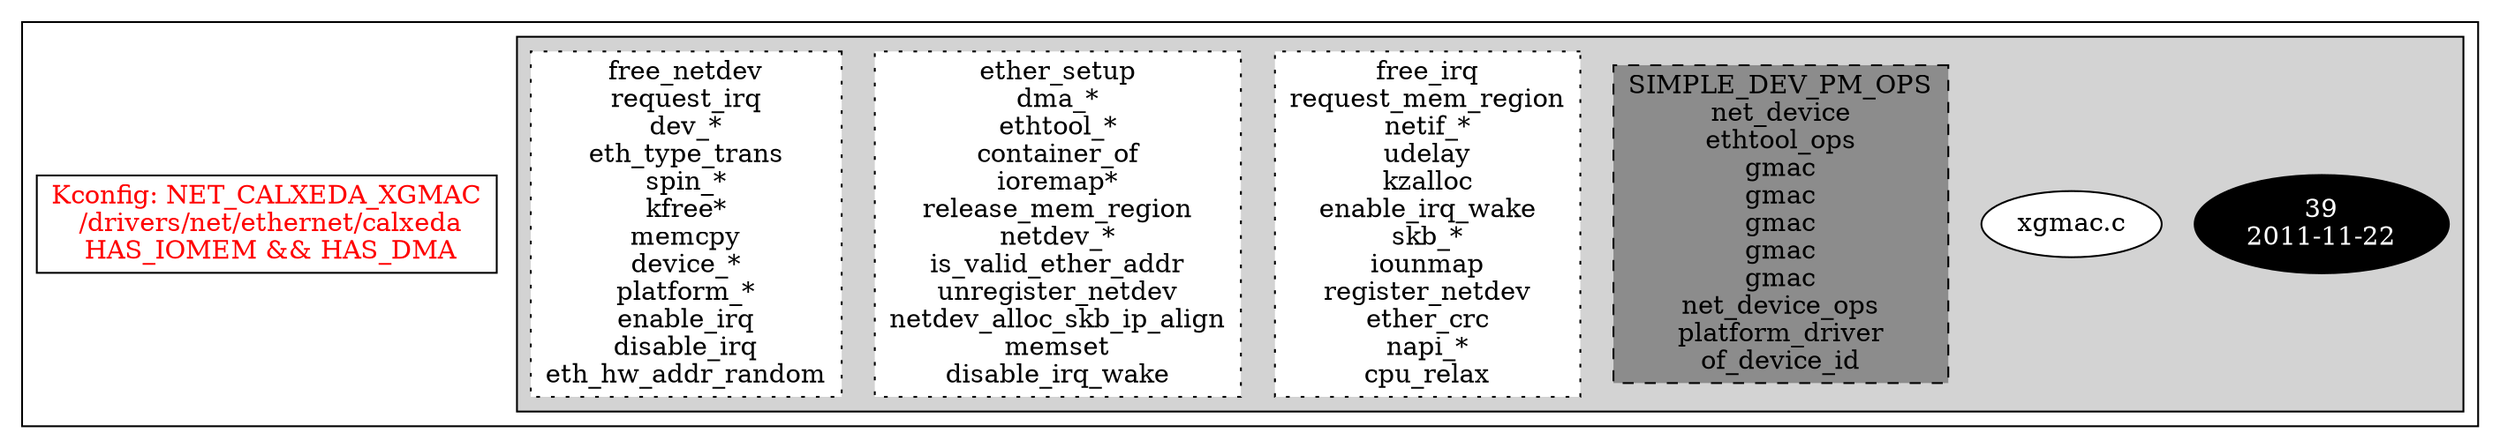 digraph Driver {
	ranksep=2;
	splines=ortho;
	//Symbol: NET_CALXEDA_XGMAC
	subgraph "cluster_NET_CALXEDA_XGMAC"{
		subgraph "cluster_xgmac.c" {
			style=filled
			"commit_xgmac.c" [style=filled, fillcolor=black, fontcolor=white, label="39\n2011-11-22"];
			"xgmac.c" [style=filled, fillcolor=white, fontcolor=black, label="xgmac.c\n"];
			"structs-xgmac.c" [style="filled,dashed" shape=box, fillcolor=grey55, fontcolor=black, label="SIMPLE_DEV_PM_OPS\nnet_device\nethtool_ops\ngmac\ngmac\ngmac\ngmac\ngmac\nnet_device_ops\nplatform_driver\nof_device_id\n"];
			"funccall3-xgmac.c" [style="filled,dotted" shape=box, fillcolor=white, fontcolor=black, label="free_irq\nrequest_mem_region\nnetif_*\nudelay\nkzalloc\nenable_irq_wake\nskb_*\niounmap\nregister_netdev\nether_crc\nnapi_*\ncpu_relax\n"];
			"funccall2-xgmac.c" [style="filled,dotted" shape=box, fillcolor=white, fontcolor=black, label="ether_setup\ndma_*\nethtool_*\ncontainer_of\nioremap*\nrelease_mem_region\nnetdev_*\nis_valid_ether_addr\nunregister_netdev\nnetdev_alloc_skb_ip_align\nmemset\ndisable_irq_wake\n"];
			"funccall1-xgmac.c" [style="filled,dotted" shape=box, fillcolor=white, fontcolor=black, label="free_netdev\nrequest_irq\ndev_*\neth_type_trans\nspin_*\nkfree*\nmemcpy\ndevice_*\nplatform_*\nenable_irq\ndisable_irq\neth_hw_addr_random\n"];
		}
		"K:NET_CALXEDA_XGMAC" [label="Kconfig: NET_CALXEDA_XGMAC\n /drivers/net/ethernet/calxeda\n  HAS_IOMEM && HAS_DMA ", shape=box, fontcolor=red];
	}
}

